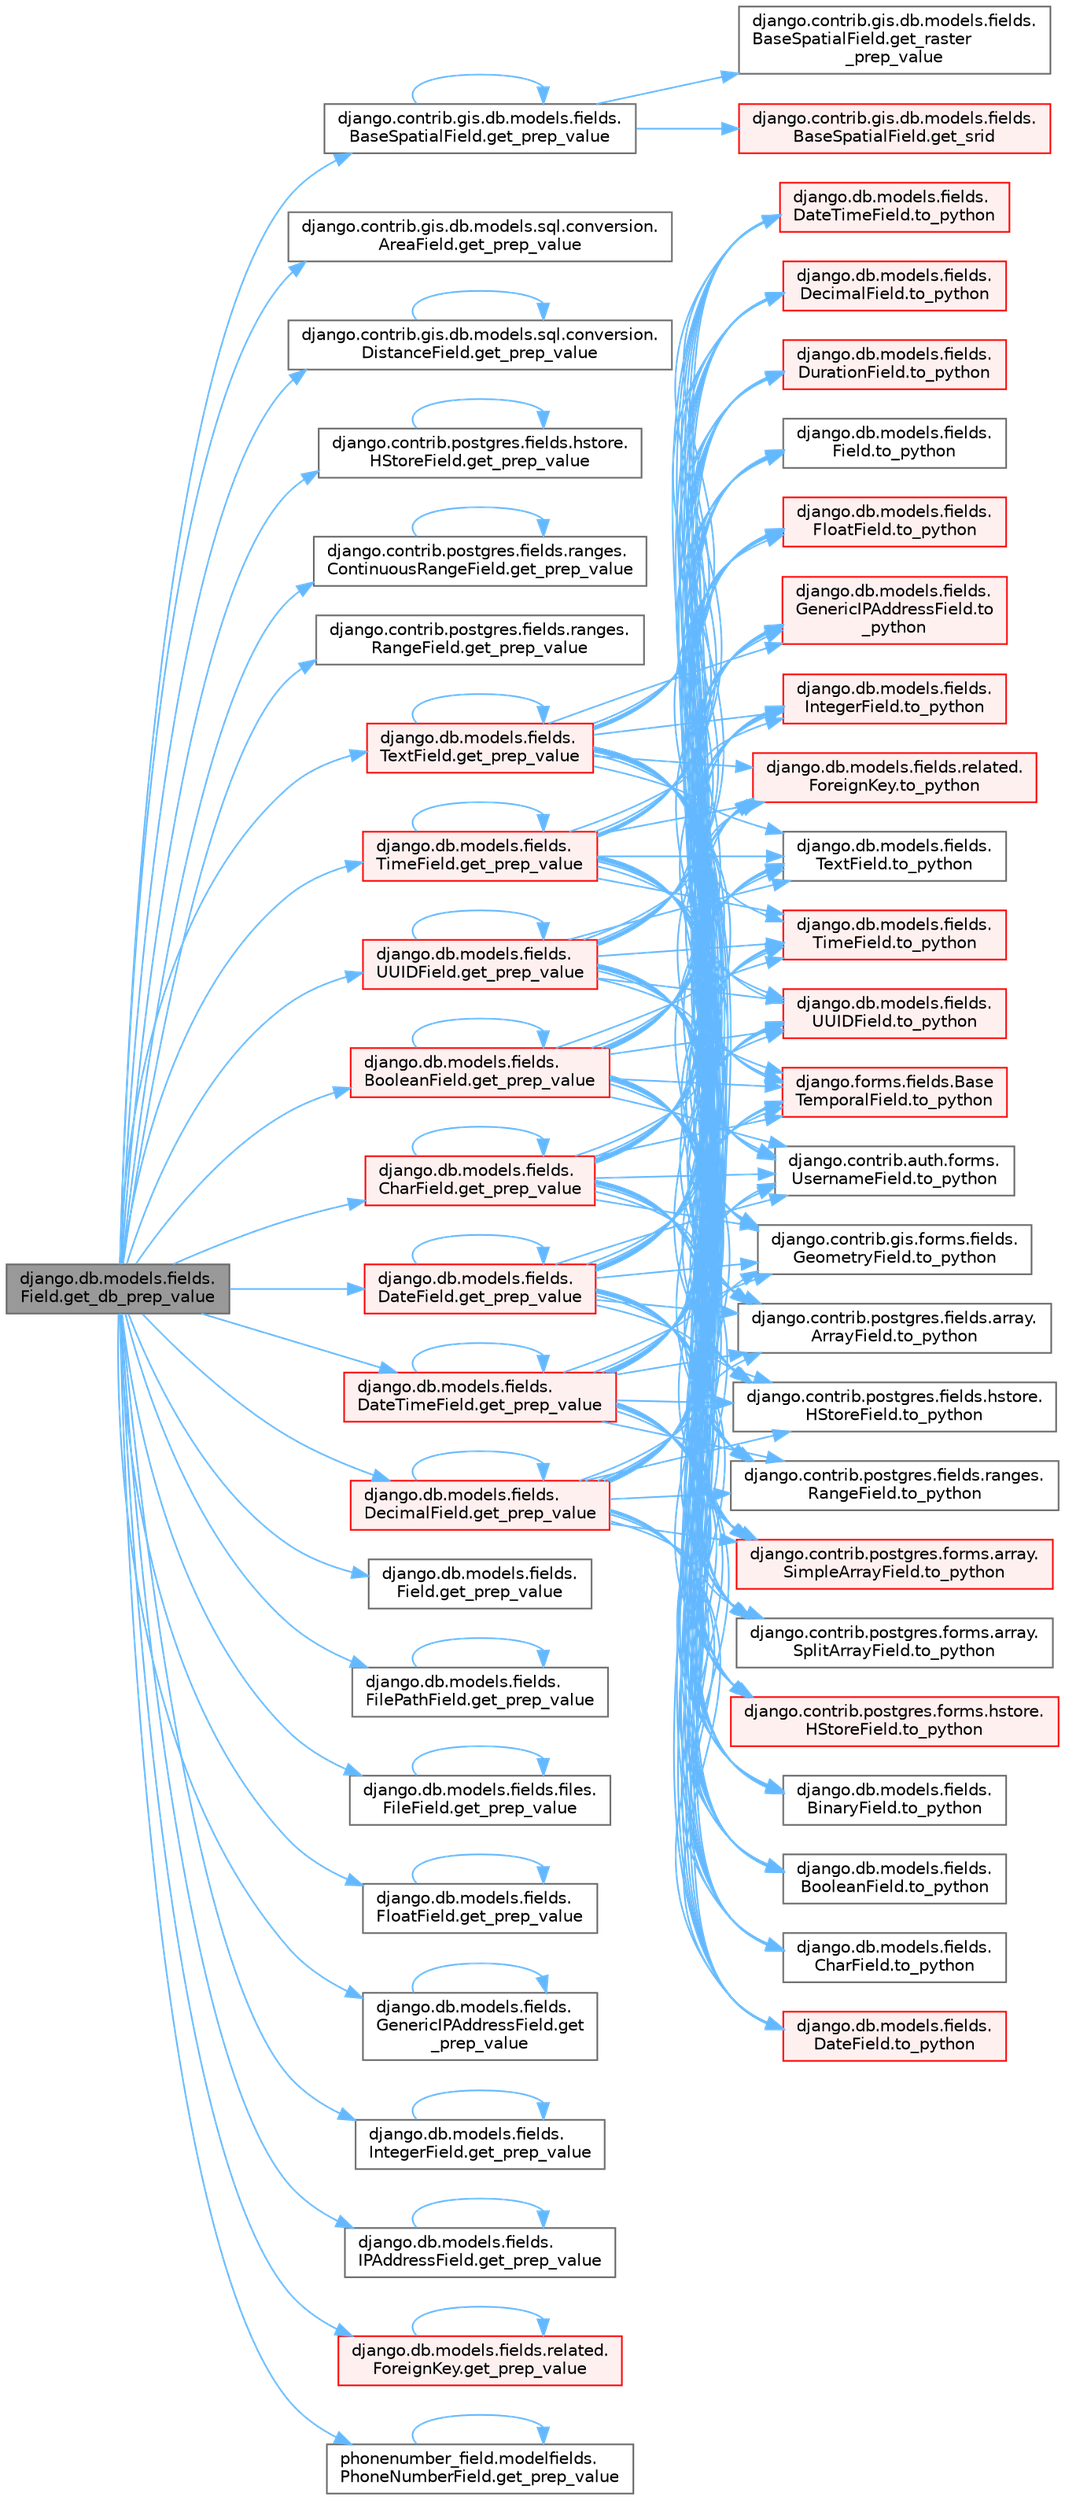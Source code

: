 digraph "django.db.models.fields.Field.get_db_prep_value"
{
 // LATEX_PDF_SIZE
  bgcolor="transparent";
  edge [fontname=Helvetica,fontsize=10,labelfontname=Helvetica,labelfontsize=10];
  node [fontname=Helvetica,fontsize=10,shape=box,height=0.2,width=0.4];
  rankdir="LR";
  Node1 [id="Node000001",label="django.db.models.fields.\lField.get_db_prep_value",height=0.2,width=0.4,color="gray40", fillcolor="grey60", style="filled", fontcolor="black",tooltip=" "];
  Node1 -> Node2 [id="edge1_Node000001_Node000002",color="steelblue1",style="solid",tooltip=" "];
  Node2 [id="Node000002",label="django.contrib.gis.db.models.fields.\lBaseSpatialField.get_prep_value",height=0.2,width=0.4,color="grey40", fillcolor="white", style="filled",URL="$classdjango_1_1contrib_1_1gis_1_1db_1_1models_1_1fields_1_1_base_spatial_field.html#a1d0db65d2c6d3dbf9bd06493ad48ae0c",tooltip=" "];
  Node2 -> Node2 [id="edge2_Node000002_Node000002",color="steelblue1",style="solid",tooltip=" "];
  Node2 -> Node3 [id="edge3_Node000002_Node000003",color="steelblue1",style="solid",tooltip=" "];
  Node3 [id="Node000003",label="django.contrib.gis.db.models.fields.\lBaseSpatialField.get_raster\l_prep_value",height=0.2,width=0.4,color="grey40", fillcolor="white", style="filled",URL="$classdjango_1_1contrib_1_1gis_1_1db_1_1models_1_1fields_1_1_base_spatial_field.html#aa91c2279926dd63b0f69545eb671680f",tooltip=" "];
  Node2 -> Node4 [id="edge4_Node000002_Node000004",color="steelblue1",style="solid",tooltip=" "];
  Node4 [id="Node000004",label="django.contrib.gis.db.models.fields.\lBaseSpatialField.get_srid",height=0.2,width=0.4,color="red", fillcolor="#FFF0F0", style="filled",URL="$classdjango_1_1contrib_1_1gis_1_1db_1_1models_1_1fields_1_1_base_spatial_field.html#a4ebc1ea3fd5301347699aafd59c1b38d",tooltip=" "];
  Node1 -> Node45 [id="edge5_Node000001_Node000045",color="steelblue1",style="solid",tooltip=" "];
  Node45 [id="Node000045",label="django.contrib.gis.db.models.sql.conversion.\lAreaField.get_prep_value",height=0.2,width=0.4,color="grey40", fillcolor="white", style="filled",URL="$classdjango_1_1contrib_1_1gis_1_1db_1_1models_1_1sql_1_1conversion_1_1_area_field.html#af96724b6623039c22600a21df98d2b0b",tooltip=" "];
  Node1 -> Node46 [id="edge6_Node000001_Node000046",color="steelblue1",style="solid",tooltip=" "];
  Node46 [id="Node000046",label="django.contrib.gis.db.models.sql.conversion.\lDistanceField.get_prep_value",height=0.2,width=0.4,color="grey40", fillcolor="white", style="filled",URL="$classdjango_1_1contrib_1_1gis_1_1db_1_1models_1_1sql_1_1conversion_1_1_distance_field.html#a0517d213ea381e2bcd50141ab6d7602c",tooltip=" "];
  Node46 -> Node46 [id="edge7_Node000046_Node000046",color="steelblue1",style="solid",tooltip=" "];
  Node1 -> Node47 [id="edge8_Node000001_Node000047",color="steelblue1",style="solid",tooltip=" "];
  Node47 [id="Node000047",label="django.contrib.postgres.fields.hstore.\lHStoreField.get_prep_value",height=0.2,width=0.4,color="grey40", fillcolor="white", style="filled",URL="$classdjango_1_1contrib_1_1postgres_1_1fields_1_1hstore_1_1_h_store_field.html#a270d3c92aabe9ac825d20b195323bac0",tooltip=" "];
  Node47 -> Node47 [id="edge9_Node000047_Node000047",color="steelblue1",style="solid",tooltip=" "];
  Node1 -> Node48 [id="edge10_Node000001_Node000048",color="steelblue1",style="solid",tooltip=" "];
  Node48 [id="Node000048",label="django.contrib.postgres.fields.ranges.\lContinuousRangeField.get_prep_value",height=0.2,width=0.4,color="grey40", fillcolor="white", style="filled",URL="$classdjango_1_1contrib_1_1postgres_1_1fields_1_1ranges_1_1_continuous_range_field.html#a833d27e77886a8997c44840104adae02",tooltip=" "];
  Node48 -> Node48 [id="edge11_Node000048_Node000048",color="steelblue1",style="solid",tooltip=" "];
  Node1 -> Node49 [id="edge12_Node000001_Node000049",color="steelblue1",style="solid",tooltip=" "];
  Node49 [id="Node000049",label="django.contrib.postgres.fields.ranges.\lRangeField.get_prep_value",height=0.2,width=0.4,color="grey40", fillcolor="white", style="filled",URL="$classdjango_1_1contrib_1_1postgres_1_1fields_1_1ranges_1_1_range_field.html#a2c10180cbaacf4bf963ddd0dffec510d",tooltip=" "];
  Node1 -> Node50 [id="edge13_Node000001_Node000050",color="steelblue1",style="solid",tooltip=" "];
  Node50 [id="Node000050",label="django.db.models.fields.\lBooleanField.get_prep_value",height=0.2,width=0.4,color="red", fillcolor="#FFF0F0", style="filled",URL="$classdjango_1_1db_1_1models_1_1fields_1_1_boolean_field.html#a2c76f741d494c42b977fea4db757b224",tooltip=" "];
  Node50 -> Node50 [id="edge14_Node000050_Node000050",color="steelblue1",style="solid",tooltip=" "];
  Node50 -> Node51 [id="edge15_Node000050_Node000051",color="steelblue1",style="solid",tooltip=" "];
  Node51 [id="Node000051",label="django.contrib.auth.forms.\lUsernameField.to_python",height=0.2,width=0.4,color="grey40", fillcolor="white", style="filled",URL="$classdjango_1_1contrib_1_1auth_1_1forms_1_1_username_field.html#a672955b86771c053a7fc4e9a1e9c2359",tooltip=" "];
  Node50 -> Node52 [id="edge16_Node000050_Node000052",color="steelblue1",style="solid",tooltip=" "];
  Node52 [id="Node000052",label="django.contrib.gis.forms.fields.\lGeometryField.to_python",height=0.2,width=0.4,color="grey40", fillcolor="white", style="filled",URL="$classdjango_1_1contrib_1_1gis_1_1forms_1_1fields_1_1_geometry_field.html#ae019e0c55ed9c72aeb2ee653c689cd36",tooltip=" "];
  Node50 -> Node53 [id="edge17_Node000050_Node000053",color="steelblue1",style="solid",tooltip=" "];
  Node53 [id="Node000053",label="django.contrib.postgres.fields.array.\lArrayField.to_python",height=0.2,width=0.4,color="grey40", fillcolor="white", style="filled",URL="$classdjango_1_1contrib_1_1postgres_1_1fields_1_1array_1_1_array_field.html#acbbbd4763b89333f96e8dc45de65db0e",tooltip=" "];
  Node50 -> Node54 [id="edge18_Node000050_Node000054",color="steelblue1",style="solid",tooltip=" "];
  Node54 [id="Node000054",label="django.contrib.postgres.fields.hstore.\lHStoreField.to_python",height=0.2,width=0.4,color="grey40", fillcolor="white", style="filled",URL="$classdjango_1_1contrib_1_1postgres_1_1fields_1_1hstore_1_1_h_store_field.html#a894da0f0aa6ea950a20301e9dd19dde7",tooltip=" "];
  Node50 -> Node55 [id="edge19_Node000050_Node000055",color="steelblue1",style="solid",tooltip=" "];
  Node55 [id="Node000055",label="django.contrib.postgres.fields.ranges.\lRangeField.to_python",height=0.2,width=0.4,color="grey40", fillcolor="white", style="filled",URL="$classdjango_1_1contrib_1_1postgres_1_1fields_1_1ranges_1_1_range_field.html#a6c8c3110cf71018fd7269c24408ca0e5",tooltip=" "];
  Node50 -> Node56 [id="edge20_Node000050_Node000056",color="steelblue1",style="solid",tooltip=" "];
  Node56 [id="Node000056",label="django.contrib.postgres.forms.array.\lSimpleArrayField.to_python",height=0.2,width=0.4,color="red", fillcolor="#FFF0F0", style="filled",URL="$classdjango_1_1contrib_1_1postgres_1_1forms_1_1array_1_1_simple_array_field.html#aa37e595798a182f076245561c23af1f4",tooltip=" "];
  Node50 -> Node58 [id="edge21_Node000050_Node000058",color="steelblue1",style="solid",tooltip=" "];
  Node58 [id="Node000058",label="django.contrib.postgres.forms.array.\lSplitArrayField.to_python",height=0.2,width=0.4,color="grey40", fillcolor="white", style="filled",URL="$classdjango_1_1contrib_1_1postgres_1_1forms_1_1array_1_1_split_array_field.html#ab37802bf038729d773e1d3432b57d524",tooltip=" "];
  Node50 -> Node59 [id="edge22_Node000050_Node000059",color="steelblue1",style="solid",tooltip=" "];
  Node59 [id="Node000059",label="django.contrib.postgres.forms.hstore.\lHStoreField.to_python",height=0.2,width=0.4,color="red", fillcolor="#FFF0F0", style="filled",URL="$classdjango_1_1contrib_1_1postgres_1_1forms_1_1hstore_1_1_h_store_field.html#a5db2782feb7782a0f9ee82d389703257",tooltip=" "];
  Node50 -> Node60 [id="edge23_Node000050_Node000060",color="steelblue1",style="solid",tooltip=" "];
  Node60 [id="Node000060",label="django.db.models.fields.\lBinaryField.to_python",height=0.2,width=0.4,color="grey40", fillcolor="white", style="filled",URL="$classdjango_1_1db_1_1models_1_1fields_1_1_binary_field.html#a381f8a5c6e24f7179d81a98da7203276",tooltip=" "];
  Node50 -> Node61 [id="edge24_Node000050_Node000061",color="steelblue1",style="solid",tooltip=" "];
  Node61 [id="Node000061",label="django.db.models.fields.\lBooleanField.to_python",height=0.2,width=0.4,color="grey40", fillcolor="white", style="filled",URL="$classdjango_1_1db_1_1models_1_1fields_1_1_boolean_field.html#a4aba194e446c89faabe49cb2880a93e7",tooltip=" "];
  Node50 -> Node62 [id="edge25_Node000050_Node000062",color="steelblue1",style="solid",tooltip=" "];
  Node62 [id="Node000062",label="django.db.models.fields.\lCharField.to_python",height=0.2,width=0.4,color="grey40", fillcolor="white", style="filled",URL="$classdjango_1_1db_1_1models_1_1fields_1_1_char_field.html#ae225e003e1a8d81b0144f275b95eaf39",tooltip=" "];
  Node50 -> Node63 [id="edge26_Node000050_Node000063",color="steelblue1",style="solid",tooltip=" "];
  Node63 [id="Node000063",label="django.db.models.fields.\lDateField.to_python",height=0.2,width=0.4,color="red", fillcolor="#FFF0F0", style="filled",URL="$classdjango_1_1db_1_1models_1_1fields_1_1_date_field.html#a9d79746284f30e892930616fa538d99a",tooltip=" "];
  Node50 -> Node64 [id="edge27_Node000050_Node000064",color="steelblue1",style="solid",tooltip=" "];
  Node64 [id="Node000064",label="django.db.models.fields.\lDateTimeField.to_python",height=0.2,width=0.4,color="red", fillcolor="#FFF0F0", style="filled",URL="$classdjango_1_1db_1_1models_1_1fields_1_1_date_time_field.html#a58d7e3d917219118fc312b4c5f483ba6",tooltip=" "];
  Node50 -> Node65 [id="edge28_Node000050_Node000065",color="steelblue1",style="solid",tooltip=" "];
  Node65 [id="Node000065",label="django.db.models.fields.\lDecimalField.to_python",height=0.2,width=0.4,color="red", fillcolor="#FFF0F0", style="filled",URL="$classdjango_1_1db_1_1models_1_1fields_1_1_decimal_field.html#a4d232d5a2dc8d3be547604dad5cfd27f",tooltip=" "];
  Node50 -> Node68 [id="edge29_Node000050_Node000068",color="steelblue1",style="solid",tooltip=" "];
  Node68 [id="Node000068",label="django.db.models.fields.\lDurationField.to_python",height=0.2,width=0.4,color="red", fillcolor="#FFF0F0", style="filled",URL="$classdjango_1_1db_1_1models_1_1fields_1_1_duration_field.html#a62e5bb1055707bdc6a88808d45c12967",tooltip=" "];
  Node50 -> Node69 [id="edge30_Node000050_Node000069",color="steelblue1",style="solid",tooltip=" "];
  Node69 [id="Node000069",label="django.db.models.fields.\lField.to_python",height=0.2,width=0.4,color="grey40", fillcolor="white", style="filled",URL="$classdjango_1_1db_1_1models_1_1fields_1_1_field.html#a98a9544c4414d49b443eda209ae594d9",tooltip=" "];
  Node50 -> Node70 [id="edge31_Node000050_Node000070",color="steelblue1",style="solid",tooltip=" "];
  Node70 [id="Node000070",label="django.db.models.fields.\lFloatField.to_python",height=0.2,width=0.4,color="red", fillcolor="#FFF0F0", style="filled",URL="$classdjango_1_1db_1_1models_1_1fields_1_1_float_field.html#ab0a15d966773fdd55153dc6e303e05b2",tooltip=" "];
  Node50 -> Node71 [id="edge32_Node000050_Node000071",color="steelblue1",style="solid",tooltip=" "];
  Node71 [id="Node000071",label="django.db.models.fields.\lGenericIPAddressField.to\l_python",height=0.2,width=0.4,color="red", fillcolor="#FFF0F0", style="filled",URL="$classdjango_1_1db_1_1models_1_1fields_1_1_generic_i_p_address_field.html#a560318fbc74c6806881d255ee091f3e6",tooltip=" "];
  Node50 -> Node72 [id="edge33_Node000050_Node000072",color="steelblue1",style="solid",tooltip=" "];
  Node72 [id="Node000072",label="django.db.models.fields.\lIntegerField.to_python",height=0.2,width=0.4,color="red", fillcolor="#FFF0F0", style="filled",URL="$classdjango_1_1db_1_1models_1_1fields_1_1_integer_field.html#a1c6e0eccc1f3c44f008702c82639177b",tooltip=" "];
  Node50 -> Node73 [id="edge34_Node000050_Node000073",color="steelblue1",style="solid",tooltip=" "];
  Node73 [id="Node000073",label="django.db.models.fields.related.\lForeignKey.to_python",height=0.2,width=0.4,color="red", fillcolor="#FFF0F0", style="filled",URL="$classdjango_1_1db_1_1models_1_1fields_1_1related_1_1_foreign_key.html#aeb79ec9107f1511eca2fc20b374f1fc1",tooltip=" "];
  Node50 -> Node3828 [id="edge35_Node000050_Node003828",color="steelblue1",style="solid",tooltip=" "];
  Node3828 [id="Node003828",label="django.db.models.fields.\lTextField.to_python",height=0.2,width=0.4,color="grey40", fillcolor="white", style="filled",URL="$classdjango_1_1db_1_1models_1_1fields_1_1_text_field.html#a7c8a14266c78593d860253c457a3fd43",tooltip=" "];
  Node50 -> Node3829 [id="edge36_Node000050_Node003829",color="steelblue1",style="solid",tooltip=" "];
  Node3829 [id="Node003829",label="django.db.models.fields.\lTimeField.to_python",height=0.2,width=0.4,color="red", fillcolor="#FFF0F0", style="filled",URL="$classdjango_1_1db_1_1models_1_1fields_1_1_time_field.html#ab5e5acd4726c8e3770b182db15316bf6",tooltip=" "];
  Node50 -> Node3830 [id="edge37_Node000050_Node003830",color="steelblue1",style="solid",tooltip=" "];
  Node3830 [id="Node003830",label="django.db.models.fields.\lUUIDField.to_python",height=0.2,width=0.4,color="red", fillcolor="#FFF0F0", style="filled",URL="$classdjango_1_1db_1_1models_1_1fields_1_1_u_u_i_d_field.html#a62b00c0d0462cd3c58823691048fa999",tooltip=" "];
  Node50 -> Node3831 [id="edge38_Node000050_Node003831",color="steelblue1",style="solid",tooltip=" "];
  Node3831 [id="Node003831",label="django.forms.fields.Base\lTemporalField.to_python",height=0.2,width=0.4,color="red", fillcolor="#FFF0F0", style="filled",URL="$classdjango_1_1forms_1_1fields_1_1_base_temporal_field.html#a2a34eda69667afc82d0f9da9a4041301",tooltip=" "];
  Node1 -> Node4535 [id="edge39_Node000001_Node004535",color="steelblue1",style="solid",tooltip=" "];
  Node4535 [id="Node004535",label="django.db.models.fields.\lCharField.get_prep_value",height=0.2,width=0.4,color="red", fillcolor="#FFF0F0", style="filled",URL="$classdjango_1_1db_1_1models_1_1fields_1_1_char_field.html#a586dde4bef09b94f15ca3b7a3b616a12",tooltip=" "];
  Node4535 -> Node4535 [id="edge40_Node004535_Node004535",color="steelblue1",style="solid",tooltip=" "];
  Node4535 -> Node51 [id="edge41_Node004535_Node000051",color="steelblue1",style="solid",tooltip=" "];
  Node4535 -> Node52 [id="edge42_Node004535_Node000052",color="steelblue1",style="solid",tooltip=" "];
  Node4535 -> Node53 [id="edge43_Node004535_Node000053",color="steelblue1",style="solid",tooltip=" "];
  Node4535 -> Node54 [id="edge44_Node004535_Node000054",color="steelblue1",style="solid",tooltip=" "];
  Node4535 -> Node55 [id="edge45_Node004535_Node000055",color="steelblue1",style="solid",tooltip=" "];
  Node4535 -> Node56 [id="edge46_Node004535_Node000056",color="steelblue1",style="solid",tooltip=" "];
  Node4535 -> Node58 [id="edge47_Node004535_Node000058",color="steelblue1",style="solid",tooltip=" "];
  Node4535 -> Node59 [id="edge48_Node004535_Node000059",color="steelblue1",style="solid",tooltip=" "];
  Node4535 -> Node60 [id="edge49_Node004535_Node000060",color="steelblue1",style="solid",tooltip=" "];
  Node4535 -> Node61 [id="edge50_Node004535_Node000061",color="steelblue1",style="solid",tooltip=" "];
  Node4535 -> Node62 [id="edge51_Node004535_Node000062",color="steelblue1",style="solid",tooltip=" "];
  Node4535 -> Node63 [id="edge52_Node004535_Node000063",color="steelblue1",style="solid",tooltip=" "];
  Node4535 -> Node64 [id="edge53_Node004535_Node000064",color="steelblue1",style="solid",tooltip=" "];
  Node4535 -> Node65 [id="edge54_Node004535_Node000065",color="steelblue1",style="solid",tooltip=" "];
  Node4535 -> Node68 [id="edge55_Node004535_Node000068",color="steelblue1",style="solid",tooltip=" "];
  Node4535 -> Node69 [id="edge56_Node004535_Node000069",color="steelblue1",style="solid",tooltip=" "];
  Node4535 -> Node70 [id="edge57_Node004535_Node000070",color="steelblue1",style="solid",tooltip=" "];
  Node4535 -> Node71 [id="edge58_Node004535_Node000071",color="steelblue1",style="solid",tooltip=" "];
  Node4535 -> Node72 [id="edge59_Node004535_Node000072",color="steelblue1",style="solid",tooltip=" "];
  Node4535 -> Node73 [id="edge60_Node004535_Node000073",color="steelblue1",style="solid",tooltip=" "];
  Node4535 -> Node3828 [id="edge61_Node004535_Node003828",color="steelblue1",style="solid",tooltip=" "];
  Node4535 -> Node3829 [id="edge62_Node004535_Node003829",color="steelblue1",style="solid",tooltip=" "];
  Node4535 -> Node3830 [id="edge63_Node004535_Node003830",color="steelblue1",style="solid",tooltip=" "];
  Node4535 -> Node3831 [id="edge64_Node004535_Node003831",color="steelblue1",style="solid",tooltip=" "];
  Node1 -> Node4536 [id="edge65_Node000001_Node004536",color="steelblue1",style="solid",tooltip=" "];
  Node4536 [id="Node004536",label="django.db.models.fields.\lDateField.get_prep_value",height=0.2,width=0.4,color="red", fillcolor="#FFF0F0", style="filled",URL="$classdjango_1_1db_1_1models_1_1fields_1_1_date_field.html#a17fd388efd6c1cc24e4daa2838936247",tooltip=" "];
  Node4536 -> Node4536 [id="edge66_Node004536_Node004536",color="steelblue1",style="solid",tooltip=" "];
  Node4536 -> Node51 [id="edge67_Node004536_Node000051",color="steelblue1",style="solid",tooltip=" "];
  Node4536 -> Node52 [id="edge68_Node004536_Node000052",color="steelblue1",style="solid",tooltip=" "];
  Node4536 -> Node53 [id="edge69_Node004536_Node000053",color="steelblue1",style="solid",tooltip=" "];
  Node4536 -> Node54 [id="edge70_Node004536_Node000054",color="steelblue1",style="solid",tooltip=" "];
  Node4536 -> Node55 [id="edge71_Node004536_Node000055",color="steelblue1",style="solid",tooltip=" "];
  Node4536 -> Node56 [id="edge72_Node004536_Node000056",color="steelblue1",style="solid",tooltip=" "];
  Node4536 -> Node58 [id="edge73_Node004536_Node000058",color="steelblue1",style="solid",tooltip=" "];
  Node4536 -> Node59 [id="edge74_Node004536_Node000059",color="steelblue1",style="solid",tooltip=" "];
  Node4536 -> Node60 [id="edge75_Node004536_Node000060",color="steelblue1",style="solid",tooltip=" "];
  Node4536 -> Node61 [id="edge76_Node004536_Node000061",color="steelblue1",style="solid",tooltip=" "];
  Node4536 -> Node62 [id="edge77_Node004536_Node000062",color="steelblue1",style="solid",tooltip=" "];
  Node4536 -> Node63 [id="edge78_Node004536_Node000063",color="steelblue1",style="solid",tooltip=" "];
  Node4536 -> Node64 [id="edge79_Node004536_Node000064",color="steelblue1",style="solid",tooltip=" "];
  Node4536 -> Node65 [id="edge80_Node004536_Node000065",color="steelblue1",style="solid",tooltip=" "];
  Node4536 -> Node68 [id="edge81_Node004536_Node000068",color="steelblue1",style="solid",tooltip=" "];
  Node4536 -> Node69 [id="edge82_Node004536_Node000069",color="steelblue1",style="solid",tooltip=" "];
  Node4536 -> Node70 [id="edge83_Node004536_Node000070",color="steelblue1",style="solid",tooltip=" "];
  Node4536 -> Node71 [id="edge84_Node004536_Node000071",color="steelblue1",style="solid",tooltip=" "];
  Node4536 -> Node72 [id="edge85_Node004536_Node000072",color="steelblue1",style="solid",tooltip=" "];
  Node4536 -> Node73 [id="edge86_Node004536_Node000073",color="steelblue1",style="solid",tooltip=" "];
  Node4536 -> Node3828 [id="edge87_Node004536_Node003828",color="steelblue1",style="solid",tooltip=" "];
  Node4536 -> Node3829 [id="edge88_Node004536_Node003829",color="steelblue1",style="solid",tooltip=" "];
  Node4536 -> Node3830 [id="edge89_Node004536_Node003830",color="steelblue1",style="solid",tooltip=" "];
  Node4536 -> Node3831 [id="edge90_Node004536_Node003831",color="steelblue1",style="solid",tooltip=" "];
  Node1 -> Node4537 [id="edge91_Node000001_Node004537",color="steelblue1",style="solid",tooltip=" "];
  Node4537 [id="Node004537",label="django.db.models.fields.\lDateTimeField.get_prep_value",height=0.2,width=0.4,color="red", fillcolor="#FFF0F0", style="filled",URL="$classdjango_1_1db_1_1models_1_1fields_1_1_date_time_field.html#a96b7b4c4a2af78523ff88dd95ddde877",tooltip=" "];
  Node4537 -> Node4537 [id="edge92_Node004537_Node004537",color="steelblue1",style="solid",tooltip=" "];
  Node4537 -> Node51 [id="edge93_Node004537_Node000051",color="steelblue1",style="solid",tooltip=" "];
  Node4537 -> Node52 [id="edge94_Node004537_Node000052",color="steelblue1",style="solid",tooltip=" "];
  Node4537 -> Node53 [id="edge95_Node004537_Node000053",color="steelblue1",style="solid",tooltip=" "];
  Node4537 -> Node54 [id="edge96_Node004537_Node000054",color="steelblue1",style="solid",tooltip=" "];
  Node4537 -> Node55 [id="edge97_Node004537_Node000055",color="steelblue1",style="solid",tooltip=" "];
  Node4537 -> Node56 [id="edge98_Node004537_Node000056",color="steelblue1",style="solid",tooltip=" "];
  Node4537 -> Node58 [id="edge99_Node004537_Node000058",color="steelblue1",style="solid",tooltip=" "];
  Node4537 -> Node59 [id="edge100_Node004537_Node000059",color="steelblue1",style="solid",tooltip=" "];
  Node4537 -> Node60 [id="edge101_Node004537_Node000060",color="steelblue1",style="solid",tooltip=" "];
  Node4537 -> Node61 [id="edge102_Node004537_Node000061",color="steelblue1",style="solid",tooltip=" "];
  Node4537 -> Node62 [id="edge103_Node004537_Node000062",color="steelblue1",style="solid",tooltip=" "];
  Node4537 -> Node63 [id="edge104_Node004537_Node000063",color="steelblue1",style="solid",tooltip=" "];
  Node4537 -> Node64 [id="edge105_Node004537_Node000064",color="steelblue1",style="solid",tooltip=" "];
  Node4537 -> Node65 [id="edge106_Node004537_Node000065",color="steelblue1",style="solid",tooltip=" "];
  Node4537 -> Node68 [id="edge107_Node004537_Node000068",color="steelblue1",style="solid",tooltip=" "];
  Node4537 -> Node69 [id="edge108_Node004537_Node000069",color="steelblue1",style="solid",tooltip=" "];
  Node4537 -> Node70 [id="edge109_Node004537_Node000070",color="steelblue1",style="solid",tooltip=" "];
  Node4537 -> Node71 [id="edge110_Node004537_Node000071",color="steelblue1",style="solid",tooltip=" "];
  Node4537 -> Node72 [id="edge111_Node004537_Node000072",color="steelblue1",style="solid",tooltip=" "];
  Node4537 -> Node73 [id="edge112_Node004537_Node000073",color="steelblue1",style="solid",tooltip=" "];
  Node4537 -> Node3828 [id="edge113_Node004537_Node003828",color="steelblue1",style="solid",tooltip=" "];
  Node4537 -> Node3829 [id="edge114_Node004537_Node003829",color="steelblue1",style="solid",tooltip=" "];
  Node4537 -> Node3830 [id="edge115_Node004537_Node003830",color="steelblue1",style="solid",tooltip=" "];
  Node4537 -> Node3831 [id="edge116_Node004537_Node003831",color="steelblue1",style="solid",tooltip=" "];
  Node1 -> Node4538 [id="edge117_Node000001_Node004538",color="steelblue1",style="solid",tooltip=" "];
  Node4538 [id="Node004538",label="django.db.models.fields.\lDecimalField.get_prep_value",height=0.2,width=0.4,color="red", fillcolor="#FFF0F0", style="filled",URL="$classdjango_1_1db_1_1models_1_1fields_1_1_decimal_field.html#a1d8d3b60ca856194a27f246557cdded5",tooltip=" "];
  Node4538 -> Node4538 [id="edge118_Node004538_Node004538",color="steelblue1",style="solid",tooltip=" "];
  Node4538 -> Node51 [id="edge119_Node004538_Node000051",color="steelblue1",style="solid",tooltip=" "];
  Node4538 -> Node52 [id="edge120_Node004538_Node000052",color="steelblue1",style="solid",tooltip=" "];
  Node4538 -> Node53 [id="edge121_Node004538_Node000053",color="steelblue1",style="solid",tooltip=" "];
  Node4538 -> Node54 [id="edge122_Node004538_Node000054",color="steelblue1",style="solid",tooltip=" "];
  Node4538 -> Node55 [id="edge123_Node004538_Node000055",color="steelblue1",style="solid",tooltip=" "];
  Node4538 -> Node56 [id="edge124_Node004538_Node000056",color="steelblue1",style="solid",tooltip=" "];
  Node4538 -> Node58 [id="edge125_Node004538_Node000058",color="steelblue1",style="solid",tooltip=" "];
  Node4538 -> Node59 [id="edge126_Node004538_Node000059",color="steelblue1",style="solid",tooltip=" "];
  Node4538 -> Node60 [id="edge127_Node004538_Node000060",color="steelblue1",style="solid",tooltip=" "];
  Node4538 -> Node61 [id="edge128_Node004538_Node000061",color="steelblue1",style="solid",tooltip=" "];
  Node4538 -> Node62 [id="edge129_Node004538_Node000062",color="steelblue1",style="solid",tooltip=" "];
  Node4538 -> Node63 [id="edge130_Node004538_Node000063",color="steelblue1",style="solid",tooltip=" "];
  Node4538 -> Node64 [id="edge131_Node004538_Node000064",color="steelblue1",style="solid",tooltip=" "];
  Node4538 -> Node65 [id="edge132_Node004538_Node000065",color="steelblue1",style="solid",tooltip=" "];
  Node4538 -> Node68 [id="edge133_Node004538_Node000068",color="steelblue1",style="solid",tooltip=" "];
  Node4538 -> Node69 [id="edge134_Node004538_Node000069",color="steelblue1",style="solid",tooltip=" "];
  Node4538 -> Node70 [id="edge135_Node004538_Node000070",color="steelblue1",style="solid",tooltip=" "];
  Node4538 -> Node71 [id="edge136_Node004538_Node000071",color="steelblue1",style="solid",tooltip=" "];
  Node4538 -> Node72 [id="edge137_Node004538_Node000072",color="steelblue1",style="solid",tooltip=" "];
  Node4538 -> Node73 [id="edge138_Node004538_Node000073",color="steelblue1",style="solid",tooltip=" "];
  Node4538 -> Node3828 [id="edge139_Node004538_Node003828",color="steelblue1",style="solid",tooltip=" "];
  Node4538 -> Node3829 [id="edge140_Node004538_Node003829",color="steelblue1",style="solid",tooltip=" "];
  Node4538 -> Node3830 [id="edge141_Node004538_Node003830",color="steelblue1",style="solid",tooltip=" "];
  Node4538 -> Node3831 [id="edge142_Node004538_Node003831",color="steelblue1",style="solid",tooltip=" "];
  Node1 -> Node4539 [id="edge143_Node000001_Node004539",color="steelblue1",style="solid",tooltip=" "];
  Node4539 [id="Node004539",label="django.db.models.fields.\lField.get_prep_value",height=0.2,width=0.4,color="grey40", fillcolor="white", style="filled",URL="$classdjango_1_1db_1_1models_1_1fields_1_1_field.html#a660f2cb5e6c84ed278a28e80b6c38f9a",tooltip=" "];
  Node1 -> Node4540 [id="edge144_Node000001_Node004540",color="steelblue1",style="solid",tooltip=" "];
  Node4540 [id="Node004540",label="django.db.models.fields.\lFilePathField.get_prep_value",height=0.2,width=0.4,color="grey40", fillcolor="white", style="filled",URL="$classdjango_1_1db_1_1models_1_1fields_1_1_file_path_field.html#a26839a96f40a9d184190e5cc2541011e",tooltip=" "];
  Node4540 -> Node4540 [id="edge145_Node004540_Node004540",color="steelblue1",style="solid",tooltip=" "];
  Node1 -> Node4541 [id="edge146_Node000001_Node004541",color="steelblue1",style="solid",tooltip=" "];
  Node4541 [id="Node004541",label="django.db.models.fields.files.\lFileField.get_prep_value",height=0.2,width=0.4,color="grey40", fillcolor="white", style="filled",URL="$classdjango_1_1db_1_1models_1_1fields_1_1files_1_1_file_field.html#ab7ce3f770984b1f809db8e41e66a804c",tooltip=" "];
  Node4541 -> Node4541 [id="edge147_Node004541_Node004541",color="steelblue1",style="solid",tooltip=" "];
  Node1 -> Node4542 [id="edge148_Node000001_Node004542",color="steelblue1",style="solid",tooltip=" "];
  Node4542 [id="Node004542",label="django.db.models.fields.\lFloatField.get_prep_value",height=0.2,width=0.4,color="grey40", fillcolor="white", style="filled",URL="$classdjango_1_1db_1_1models_1_1fields_1_1_float_field.html#a70cd9308dba1b6286c968df2d90eb3ba",tooltip=" "];
  Node4542 -> Node4542 [id="edge149_Node004542_Node004542",color="steelblue1",style="solid",tooltip=" "];
  Node1 -> Node4543 [id="edge150_Node000001_Node004543",color="steelblue1",style="solid",tooltip=" "];
  Node4543 [id="Node004543",label="django.db.models.fields.\lGenericIPAddressField.get\l_prep_value",height=0.2,width=0.4,color="grey40", fillcolor="white", style="filled",URL="$classdjango_1_1db_1_1models_1_1fields_1_1_generic_i_p_address_field.html#a4016a4e3d6b9c28b712c24c9c4d5ecfc",tooltip=" "];
  Node4543 -> Node4543 [id="edge151_Node004543_Node004543",color="steelblue1",style="solid",tooltip=" "];
  Node1 -> Node4544 [id="edge152_Node000001_Node004544",color="steelblue1",style="solid",tooltip=" "];
  Node4544 [id="Node004544",label="django.db.models.fields.\lIntegerField.get_prep_value",height=0.2,width=0.4,color="grey40", fillcolor="white", style="filled",URL="$classdjango_1_1db_1_1models_1_1fields_1_1_integer_field.html#a36f1c7d7f1a94be315b773244f78c07e",tooltip=" "];
  Node4544 -> Node4544 [id="edge153_Node004544_Node004544",color="steelblue1",style="solid",tooltip=" "];
  Node1 -> Node4545 [id="edge154_Node000001_Node004545",color="steelblue1",style="solid",tooltip=" "];
  Node4545 [id="Node004545",label="django.db.models.fields.\lIPAddressField.get_prep_value",height=0.2,width=0.4,color="grey40", fillcolor="white", style="filled",URL="$classdjango_1_1db_1_1models_1_1fields_1_1_i_p_address_field.html#a978d0bc439a39de4423a12beaaa1bc12",tooltip=" "];
  Node4545 -> Node4545 [id="edge155_Node004545_Node004545",color="steelblue1",style="solid",tooltip=" "];
  Node1 -> Node4546 [id="edge156_Node000001_Node004546",color="steelblue1",style="solid",tooltip=" "];
  Node4546 [id="Node004546",label="django.db.models.fields.related.\lForeignKey.get_prep_value",height=0.2,width=0.4,color="red", fillcolor="#FFF0F0", style="filled",URL="$classdjango_1_1db_1_1models_1_1fields_1_1related_1_1_foreign_key.html#a378a951ff4be6f40df598f0b1d4c214e",tooltip=" "];
  Node4546 -> Node4546 [id="edge157_Node004546_Node004546",color="steelblue1",style="solid",tooltip=" "];
  Node1 -> Node4547 [id="edge158_Node000001_Node004547",color="steelblue1",style="solid",tooltip=" "];
  Node4547 [id="Node004547",label="django.db.models.fields.\lTextField.get_prep_value",height=0.2,width=0.4,color="red", fillcolor="#FFF0F0", style="filled",URL="$classdjango_1_1db_1_1models_1_1fields_1_1_text_field.html#aa6f1c919bfc7cb7571f98e02c585ade9",tooltip=" "];
  Node4547 -> Node4547 [id="edge159_Node004547_Node004547",color="steelblue1",style="solid",tooltip=" "];
  Node4547 -> Node51 [id="edge160_Node004547_Node000051",color="steelblue1",style="solid",tooltip=" "];
  Node4547 -> Node52 [id="edge161_Node004547_Node000052",color="steelblue1",style="solid",tooltip=" "];
  Node4547 -> Node53 [id="edge162_Node004547_Node000053",color="steelblue1",style="solid",tooltip=" "];
  Node4547 -> Node54 [id="edge163_Node004547_Node000054",color="steelblue1",style="solid",tooltip=" "];
  Node4547 -> Node55 [id="edge164_Node004547_Node000055",color="steelblue1",style="solid",tooltip=" "];
  Node4547 -> Node56 [id="edge165_Node004547_Node000056",color="steelblue1",style="solid",tooltip=" "];
  Node4547 -> Node58 [id="edge166_Node004547_Node000058",color="steelblue1",style="solid",tooltip=" "];
  Node4547 -> Node59 [id="edge167_Node004547_Node000059",color="steelblue1",style="solid",tooltip=" "];
  Node4547 -> Node60 [id="edge168_Node004547_Node000060",color="steelblue1",style="solid",tooltip=" "];
  Node4547 -> Node61 [id="edge169_Node004547_Node000061",color="steelblue1",style="solid",tooltip=" "];
  Node4547 -> Node62 [id="edge170_Node004547_Node000062",color="steelblue1",style="solid",tooltip=" "];
  Node4547 -> Node63 [id="edge171_Node004547_Node000063",color="steelblue1",style="solid",tooltip=" "];
  Node4547 -> Node64 [id="edge172_Node004547_Node000064",color="steelblue1",style="solid",tooltip=" "];
  Node4547 -> Node65 [id="edge173_Node004547_Node000065",color="steelblue1",style="solid",tooltip=" "];
  Node4547 -> Node68 [id="edge174_Node004547_Node000068",color="steelblue1",style="solid",tooltip=" "];
  Node4547 -> Node69 [id="edge175_Node004547_Node000069",color="steelblue1",style="solid",tooltip=" "];
  Node4547 -> Node70 [id="edge176_Node004547_Node000070",color="steelblue1",style="solid",tooltip=" "];
  Node4547 -> Node71 [id="edge177_Node004547_Node000071",color="steelblue1",style="solid",tooltip=" "];
  Node4547 -> Node72 [id="edge178_Node004547_Node000072",color="steelblue1",style="solid",tooltip=" "];
  Node4547 -> Node73 [id="edge179_Node004547_Node000073",color="steelblue1",style="solid",tooltip=" "];
  Node4547 -> Node3828 [id="edge180_Node004547_Node003828",color="steelblue1",style="solid",tooltip=" "];
  Node4547 -> Node3829 [id="edge181_Node004547_Node003829",color="steelblue1",style="solid",tooltip=" "];
  Node4547 -> Node3830 [id="edge182_Node004547_Node003830",color="steelblue1",style="solid",tooltip=" "];
  Node4547 -> Node3831 [id="edge183_Node004547_Node003831",color="steelblue1",style="solid",tooltip=" "];
  Node1 -> Node4548 [id="edge184_Node000001_Node004548",color="steelblue1",style="solid",tooltip=" "];
  Node4548 [id="Node004548",label="django.db.models.fields.\lTimeField.get_prep_value",height=0.2,width=0.4,color="red", fillcolor="#FFF0F0", style="filled",URL="$classdjango_1_1db_1_1models_1_1fields_1_1_time_field.html#a66b3f5bd9d463227ddf9205248c05159",tooltip=" "];
  Node4548 -> Node4548 [id="edge185_Node004548_Node004548",color="steelblue1",style="solid",tooltip=" "];
  Node4548 -> Node51 [id="edge186_Node004548_Node000051",color="steelblue1",style="solid",tooltip=" "];
  Node4548 -> Node52 [id="edge187_Node004548_Node000052",color="steelblue1",style="solid",tooltip=" "];
  Node4548 -> Node53 [id="edge188_Node004548_Node000053",color="steelblue1",style="solid",tooltip=" "];
  Node4548 -> Node54 [id="edge189_Node004548_Node000054",color="steelblue1",style="solid",tooltip=" "];
  Node4548 -> Node55 [id="edge190_Node004548_Node000055",color="steelblue1",style="solid",tooltip=" "];
  Node4548 -> Node56 [id="edge191_Node004548_Node000056",color="steelblue1",style="solid",tooltip=" "];
  Node4548 -> Node58 [id="edge192_Node004548_Node000058",color="steelblue1",style="solid",tooltip=" "];
  Node4548 -> Node59 [id="edge193_Node004548_Node000059",color="steelblue1",style="solid",tooltip=" "];
  Node4548 -> Node60 [id="edge194_Node004548_Node000060",color="steelblue1",style="solid",tooltip=" "];
  Node4548 -> Node61 [id="edge195_Node004548_Node000061",color="steelblue1",style="solid",tooltip=" "];
  Node4548 -> Node62 [id="edge196_Node004548_Node000062",color="steelblue1",style="solid",tooltip=" "];
  Node4548 -> Node63 [id="edge197_Node004548_Node000063",color="steelblue1",style="solid",tooltip=" "];
  Node4548 -> Node64 [id="edge198_Node004548_Node000064",color="steelblue1",style="solid",tooltip=" "];
  Node4548 -> Node65 [id="edge199_Node004548_Node000065",color="steelblue1",style="solid",tooltip=" "];
  Node4548 -> Node68 [id="edge200_Node004548_Node000068",color="steelblue1",style="solid",tooltip=" "];
  Node4548 -> Node69 [id="edge201_Node004548_Node000069",color="steelblue1",style="solid",tooltip=" "];
  Node4548 -> Node70 [id="edge202_Node004548_Node000070",color="steelblue1",style="solid",tooltip=" "];
  Node4548 -> Node71 [id="edge203_Node004548_Node000071",color="steelblue1",style="solid",tooltip=" "];
  Node4548 -> Node72 [id="edge204_Node004548_Node000072",color="steelblue1",style="solid",tooltip=" "];
  Node4548 -> Node73 [id="edge205_Node004548_Node000073",color="steelblue1",style="solid",tooltip=" "];
  Node4548 -> Node3828 [id="edge206_Node004548_Node003828",color="steelblue1",style="solid",tooltip=" "];
  Node4548 -> Node3829 [id="edge207_Node004548_Node003829",color="steelblue1",style="solid",tooltip=" "];
  Node4548 -> Node3830 [id="edge208_Node004548_Node003830",color="steelblue1",style="solid",tooltip=" "];
  Node4548 -> Node3831 [id="edge209_Node004548_Node003831",color="steelblue1",style="solid",tooltip=" "];
  Node1 -> Node4549 [id="edge210_Node000001_Node004549",color="steelblue1",style="solid",tooltip=" "];
  Node4549 [id="Node004549",label="django.db.models.fields.\lUUIDField.get_prep_value",height=0.2,width=0.4,color="red", fillcolor="#FFF0F0", style="filled",URL="$classdjango_1_1db_1_1models_1_1fields_1_1_u_u_i_d_field.html#ae74a36923ced617bb42f59f725af7410",tooltip=" "];
  Node4549 -> Node4549 [id="edge211_Node004549_Node004549",color="steelblue1",style="solid",tooltip=" "];
  Node4549 -> Node51 [id="edge212_Node004549_Node000051",color="steelblue1",style="solid",tooltip=" "];
  Node4549 -> Node52 [id="edge213_Node004549_Node000052",color="steelblue1",style="solid",tooltip=" "];
  Node4549 -> Node53 [id="edge214_Node004549_Node000053",color="steelblue1",style="solid",tooltip=" "];
  Node4549 -> Node54 [id="edge215_Node004549_Node000054",color="steelblue1",style="solid",tooltip=" "];
  Node4549 -> Node55 [id="edge216_Node004549_Node000055",color="steelblue1",style="solid",tooltip=" "];
  Node4549 -> Node56 [id="edge217_Node004549_Node000056",color="steelblue1",style="solid",tooltip=" "];
  Node4549 -> Node58 [id="edge218_Node004549_Node000058",color="steelblue1",style="solid",tooltip=" "];
  Node4549 -> Node59 [id="edge219_Node004549_Node000059",color="steelblue1",style="solid",tooltip=" "];
  Node4549 -> Node60 [id="edge220_Node004549_Node000060",color="steelblue1",style="solid",tooltip=" "];
  Node4549 -> Node61 [id="edge221_Node004549_Node000061",color="steelblue1",style="solid",tooltip=" "];
  Node4549 -> Node62 [id="edge222_Node004549_Node000062",color="steelblue1",style="solid",tooltip=" "];
  Node4549 -> Node63 [id="edge223_Node004549_Node000063",color="steelblue1",style="solid",tooltip=" "];
  Node4549 -> Node64 [id="edge224_Node004549_Node000064",color="steelblue1",style="solid",tooltip=" "];
  Node4549 -> Node65 [id="edge225_Node004549_Node000065",color="steelblue1",style="solid",tooltip=" "];
  Node4549 -> Node68 [id="edge226_Node004549_Node000068",color="steelblue1",style="solid",tooltip=" "];
  Node4549 -> Node69 [id="edge227_Node004549_Node000069",color="steelblue1",style="solid",tooltip=" "];
  Node4549 -> Node70 [id="edge228_Node004549_Node000070",color="steelblue1",style="solid",tooltip=" "];
  Node4549 -> Node71 [id="edge229_Node004549_Node000071",color="steelblue1",style="solid",tooltip=" "];
  Node4549 -> Node72 [id="edge230_Node004549_Node000072",color="steelblue1",style="solid",tooltip=" "];
  Node4549 -> Node73 [id="edge231_Node004549_Node000073",color="steelblue1",style="solid",tooltip=" "];
  Node4549 -> Node3828 [id="edge232_Node004549_Node003828",color="steelblue1",style="solid",tooltip=" "];
  Node4549 -> Node3829 [id="edge233_Node004549_Node003829",color="steelblue1",style="solid",tooltip=" "];
  Node4549 -> Node3830 [id="edge234_Node004549_Node003830",color="steelblue1",style="solid",tooltip=" "];
  Node4549 -> Node3831 [id="edge235_Node004549_Node003831",color="steelblue1",style="solid",tooltip=" "];
  Node1 -> Node4550 [id="edge236_Node000001_Node004550",color="steelblue1",style="solid",tooltip=" "];
  Node4550 [id="Node004550",label="phonenumber_field.modelfields.\lPhoneNumberField.get_prep_value",height=0.2,width=0.4,color="grey40", fillcolor="white", style="filled",URL="$classphonenumber__field_1_1modelfields_1_1_phone_number_field.html#a5af3b7291838fa8e87817a144635307a",tooltip=" "];
  Node4550 -> Node4550 [id="edge237_Node004550_Node004550",color="steelblue1",style="solid",tooltip=" "];
}
